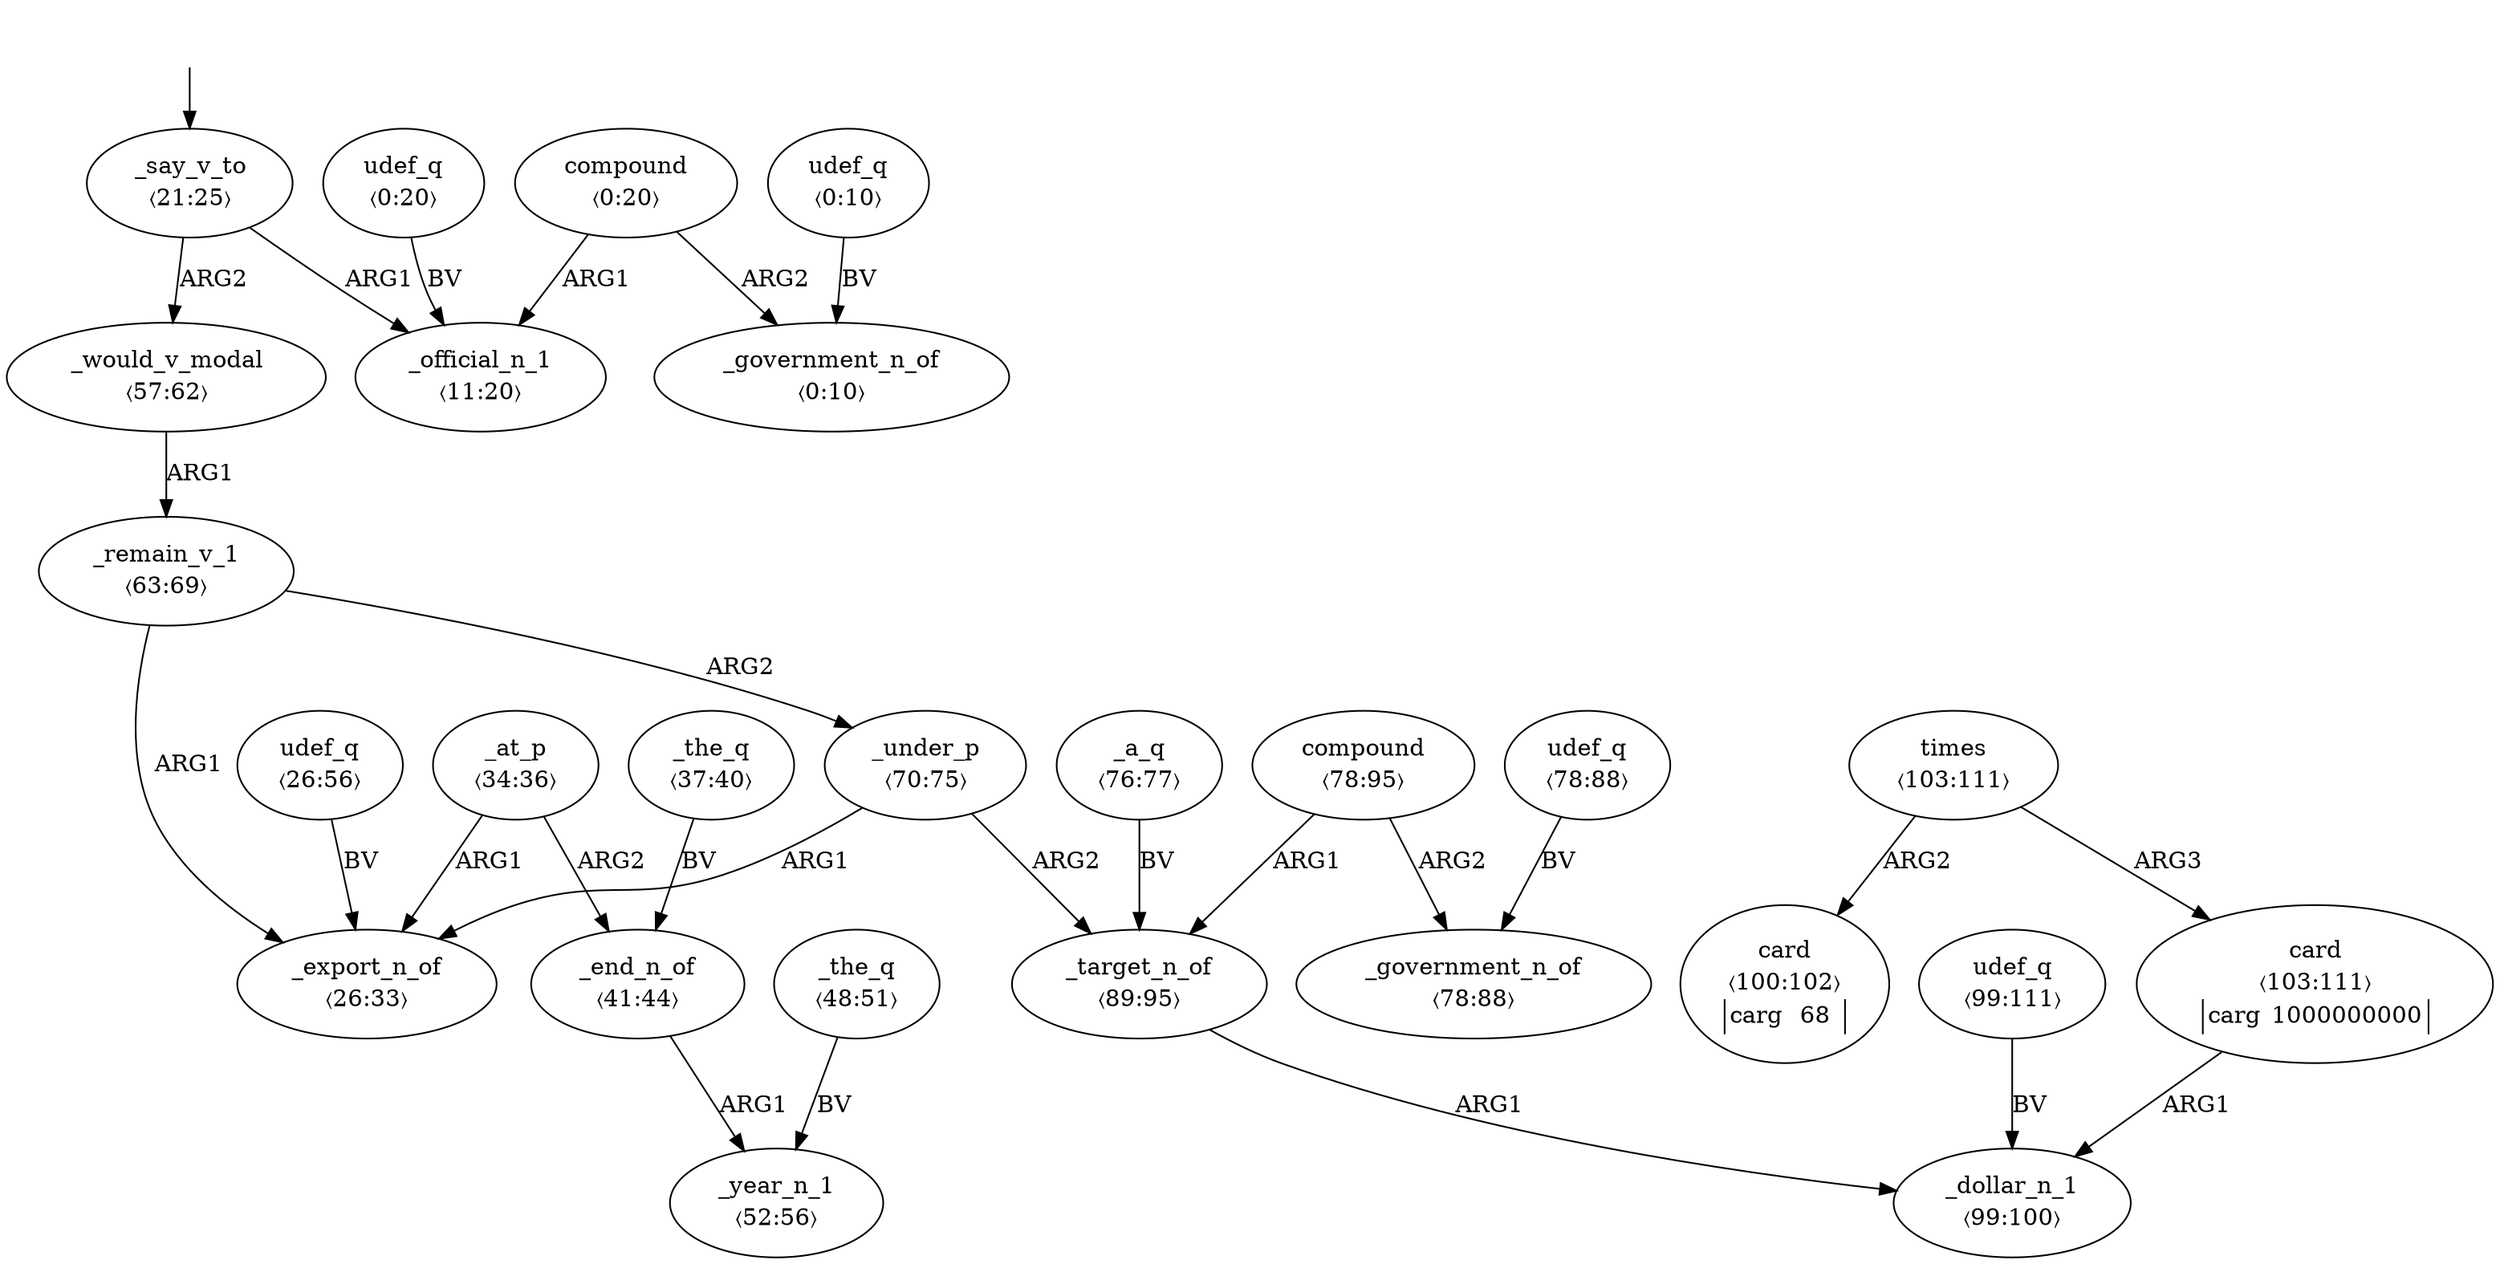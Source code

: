 digraph "20011005" {
  top [ style=invis ];
  top -> 5;
  0 [ label=<<table align="center" border="0" cellspacing="0"><tr><td colspan="2">udef_q</td></tr><tr><td colspan="2">〈0:20〉</td></tr></table>> ];
  1 [ label=<<table align="center" border="0" cellspacing="0"><tr><td colspan="2">compound</td></tr><tr><td colspan="2">〈0:20〉</td></tr></table>> ];
  2 [ label=<<table align="center" border="0" cellspacing="0"><tr><td colspan="2">udef_q</td></tr><tr><td colspan="2">〈0:10〉</td></tr></table>> ];
  3 [ label=<<table align="center" border="0" cellspacing="0"><tr><td colspan="2">_government_n_of</td></tr><tr><td colspan="2">〈0:10〉</td></tr></table>> ];
  4 [ label=<<table align="center" border="0" cellspacing="0"><tr><td colspan="2">_official_n_1</td></tr><tr><td colspan="2">〈11:20〉</td></tr></table>> ];
  5 [ label=<<table align="center" border="0" cellspacing="0"><tr><td colspan="2">_say_v_to</td></tr><tr><td colspan="2">〈21:25〉</td></tr></table>> ];
  6 [ label=<<table align="center" border="0" cellspacing="0"><tr><td colspan="2">udef_q</td></tr><tr><td colspan="2">〈26:56〉</td></tr></table>> ];
  7 [ label=<<table align="center" border="0" cellspacing="0"><tr><td colspan="2">_export_n_of</td></tr><tr><td colspan="2">〈26:33〉</td></tr></table>> ];
  8 [ label=<<table align="center" border="0" cellspacing="0"><tr><td colspan="2">_at_p</td></tr><tr><td colspan="2">〈34:36〉</td></tr></table>> ];
  9 [ label=<<table align="center" border="0" cellspacing="0"><tr><td colspan="2">_the_q</td></tr><tr><td colspan="2">〈37:40〉</td></tr></table>> ];
  10 [ label=<<table align="center" border="0" cellspacing="0"><tr><td colspan="2">_end_n_of</td></tr><tr><td colspan="2">〈41:44〉</td></tr></table>> ];
  11 [ label=<<table align="center" border="0" cellspacing="0"><tr><td colspan="2">_the_q</td></tr><tr><td colspan="2">〈48:51〉</td></tr></table>> ];
  12 [ label=<<table align="center" border="0" cellspacing="0"><tr><td colspan="2">_year_n_1</td></tr><tr><td colspan="2">〈52:56〉</td></tr></table>> ];
  13 [ label=<<table align="center" border="0" cellspacing="0"><tr><td colspan="2">_would_v_modal</td></tr><tr><td colspan="2">〈57:62〉</td></tr></table>> ];
  14 [ label=<<table align="center" border="0" cellspacing="0"><tr><td colspan="2">_remain_v_1</td></tr><tr><td colspan="2">〈63:69〉</td></tr></table>> ];
  15 [ label=<<table align="center" border="0" cellspacing="0"><tr><td colspan="2">_under_p</td></tr><tr><td colspan="2">〈70:75〉</td></tr></table>> ];
  16 [ label=<<table align="center" border="0" cellspacing="0"><tr><td colspan="2">_a_q</td></tr><tr><td colspan="2">〈76:77〉</td></tr></table>> ];
  17 [ label=<<table align="center" border="0" cellspacing="0"><tr><td colspan="2">compound</td></tr><tr><td colspan="2">〈78:95〉</td></tr></table>> ];
  18 [ label=<<table align="center" border="0" cellspacing="0"><tr><td colspan="2">udef_q</td></tr><tr><td colspan="2">〈78:88〉</td></tr></table>> ];
  19 [ label=<<table align="center" border="0" cellspacing="0"><tr><td colspan="2">_government_n_of</td></tr><tr><td colspan="2">〈78:88〉</td></tr></table>> ];
  20 [ label=<<table align="center" border="0" cellspacing="0"><tr><td colspan="2">_target_n_of</td></tr><tr><td colspan="2">〈89:95〉</td></tr></table>> ];
  21 [ label=<<table align="center" border="0" cellspacing="0"><tr><td colspan="2">udef_q</td></tr><tr><td colspan="2">〈99:111〉</td></tr></table>> ];
  22 [ label=<<table align="center" border="0" cellspacing="0"><tr><td colspan="2">_dollar_n_1</td></tr><tr><td colspan="2">〈99:100〉</td></tr></table>> ];
  23 [ label=<<table align="center" border="0" cellspacing="0"><tr><td colspan="2">card</td></tr><tr><td colspan="2">〈100:102〉</td></tr><tr><td sides="l" border="1" align="left">carg</td><td sides="r" border="1" align="left">68</td></tr></table>> ];
  24 [ label=<<table align="center" border="0" cellspacing="0"><tr><td colspan="2">card</td></tr><tr><td colspan="2">〈103:111〉</td></tr><tr><td sides="l" border="1" align="left">carg</td><td sides="r" border="1" align="left">1000000000</td></tr></table>> ];
  25 [ label=<<table align="center" border="0" cellspacing="0"><tr><td colspan="2">times</td></tr><tr><td colspan="2">〈103:111〉</td></tr></table>> ];
  13 -> 14 [ label="ARG1" ];
  5 -> 4 [ label="ARG1" ];
  18 -> 19 [ label="BV" ];
  17 -> 20 [ label="ARG1" ];
  15 -> 20 [ label="ARG2" ];
  8 -> 10 [ label="ARG2" ];
  14 -> 7 [ label="ARG1" ];
  17 -> 19 [ label="ARG2" ];
  2 -> 3 [ label="BV" ];
  8 -> 7 [ label="ARG1" ];
  11 -> 12 [ label="BV" ];
  16 -> 20 [ label="BV" ];
  10 -> 12 [ label="ARG1" ];
  14 -> 15 [ label="ARG2" ];
  25 -> 23 [ label="ARG2" ];
  5 -> 13 [ label="ARG2" ];
  0 -> 4 [ label="BV" ];
  24 -> 22 [ label="ARG1" ];
  6 -> 7 [ label="BV" ];
  9 -> 10 [ label="BV" ];
  21 -> 22 [ label="BV" ];
  20 -> 22 [ label="ARG1" ];
  1 -> 4 [ label="ARG1" ];
  15 -> 7 [ label="ARG1" ];
  25 -> 24 [ label="ARG3" ];
  1 -> 3 [ label="ARG2" ];
}

